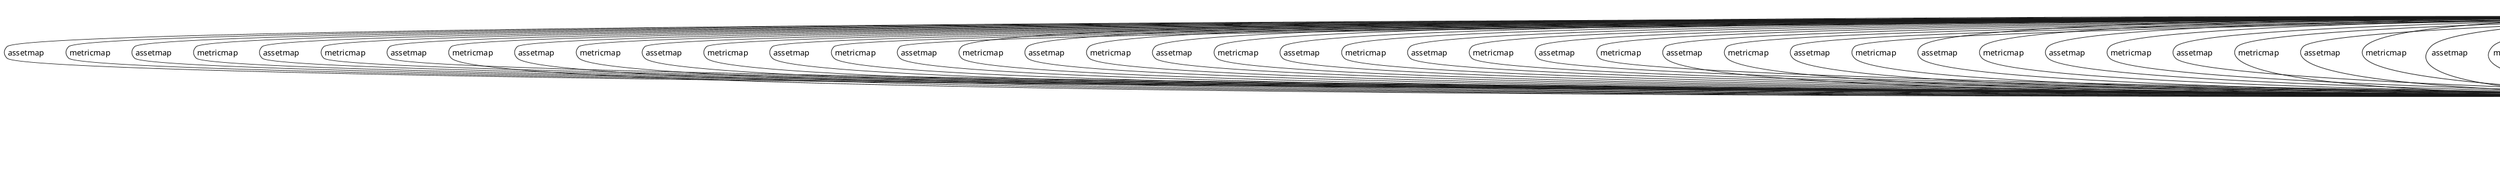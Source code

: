 @startuml

class "ResourceMap" as Model {
 string name

 
}

rectangle "ResourceInstanceType" as ResourceInstanceType #lightblue {
}

Model o--> "1" ResourceInstanceType : value




    rectangle "CloudType" as CloudType #lightgreen {
    }
    
        CloudType   *--> "n" Model : "assetmap"
    
    rectangle "CloudType" as CloudType #lightgreen {
    }
    
        CloudType   *--> "n" Model : "metricmap"
    
    rectangle "CloudType" as CloudType #lightgreen {
    }
    
        CloudType   *--> "n" Model : "assetmap"
    
    rectangle "CloudType" as CloudType #lightgreen {
    }
    
        CloudType   *--> "n" Model : "metricmap"
    
    rectangle "CloudType" as CloudType #lightgreen {
    }
    
        CloudType   *--> "n" Model : "assetmap"
    
    rectangle "CloudType" as CloudType #lightgreen {
    }
    
        CloudType   *--> "n" Model : "metricmap"
    
    rectangle "CloudType" as CloudType #lightgreen {
    }
    
        CloudType   *--> "n" Model : "assetmap"
    
    rectangle "CloudType" as CloudType #lightgreen {
    }
    
        CloudType   *--> "n" Model : "metricmap"
    
    rectangle "CloudType" as CloudType #lightgreen {
    }
    
        CloudType   *--> "n" Model : "assetmap"
    
    rectangle "CloudType" as CloudType #lightgreen {
    }
    
        CloudType   *--> "n" Model : "metricmap"
    
    rectangle "CloudType" as CloudType #lightgreen {
    }
    
        CloudType   *--> "n" Model : "assetmap"
    
    rectangle "CloudType" as CloudType #lightgreen {
    }
    
        CloudType   *--> "n" Model : "metricmap"
    
    rectangle "CloudType" as CloudType #lightgreen {
    }
    
        CloudType   *--> "n" Model : "assetmap"
    
    rectangle "CloudType" as CloudType #lightgreen {
    }
    
        CloudType   *--> "n" Model : "metricmap"
    
    rectangle "CloudType" as CloudType #lightgreen {
    }
    
        CloudType   *--> "n" Model : "assetmap"
    
    rectangle "CloudType" as CloudType #lightgreen {
    }
    
        CloudType   *--> "n" Model : "metricmap"
    
    rectangle "CloudType" as CloudType #lightgreen {
    }
    
        CloudType   *--> "n" Model : "assetmap"
    
    rectangle "CloudType" as CloudType #lightgreen {
    }
    
        CloudType   *--> "n" Model : "metricmap"
    
    rectangle "CloudType" as CloudType #lightgreen {
    }
    
        CloudType   *--> "n" Model : "assetmap"
    
    rectangle "CloudType" as CloudType #lightgreen {
    }
    
        CloudType   *--> "n" Model : "metricmap"
    
    rectangle "CloudType" as CloudType #lightgreen {
    }
    
        CloudType   *--> "n" Model : "assetmap"
    
    rectangle "CloudType" as CloudType #lightgreen {
    }
    
        CloudType   *--> "n" Model : "metricmap"
    
    rectangle "CloudType" as CloudType #lightgreen {
    }
    
        CloudType   *--> "n" Model : "assetmap"
    
    rectangle "CloudType" as CloudType #lightgreen {
    }
    
        CloudType   *--> "n" Model : "metricmap"
    
    rectangle "CloudType" as CloudType #lightgreen {
    }
    
        CloudType   *--> "n" Model : "assetmap"
    
    rectangle "CloudType" as CloudType #lightgreen {
    }
    
        CloudType   *--> "n" Model : "metricmap"
    
    rectangle "CloudType" as CloudType #lightgreen {
    }
    
        CloudType   *--> "n" Model : "assetmap"
    
    rectangle "CloudType" as CloudType #lightgreen {
    }
    
        CloudType   *--> "n" Model : "metricmap"
    
    rectangle "CloudType" as CloudType #lightgreen {
    }
    
        CloudType   *--> "n" Model : "assetmap"
    
    rectangle "CloudType" as CloudType #lightgreen {
    }
    
        CloudType   *--> "n" Model : "metricmap"
    
    rectangle "CloudType" as CloudType #lightgreen {
    }
    
        CloudType   *--> "n" Model : "assetmap"
    
    rectangle "CloudType" as CloudType #lightgreen {
    }
    
        CloudType   *--> "n" Model : "metricmap"
    
    rectangle "CloudType" as CloudType #lightgreen {
    }
    
        CloudType   *--> "n" Model : "assetmap"
    
    rectangle "CloudType" as CloudType #lightgreen {
    }
    
        CloudType   *--> "n" Model : "metricmap"
    
    rectangle "CloudType" as CloudType #lightgreen {
    }
    
        CloudType   *--> "n" Model : "assetmap"
    
    rectangle "CloudType" as CloudType #lightgreen {
    }
    
        CloudType   *--> "n" Model : "metricmap"
    
    rectangle "CloudType" as CloudType #lightgreen {
    }
    
        CloudType   *--> "n" Model : "assetmap"
    
    rectangle "CloudType" as CloudType #lightgreen {
    }
    
        CloudType   *--> "n" Model : "metricmap"
    
    rectangle "CloudType" as CloudType #lightgreen {
    }
    
        CloudType   *--> "n" Model : "assetmap"
    
    rectangle "CloudType" as CloudType #lightgreen {
    }
    
        CloudType   *--> "n" Model : "metricmap"
    
    rectangle "CloudType" as CloudType #lightgreen {
    }
    
        CloudType   *--> "n" Model : "assetmap"
    
    rectangle "CloudType" as CloudType #lightgreen {
    }
    
        CloudType   *--> "n" Model : "metricmap"
    
    rectangle "CloudType" as CloudType #lightgreen {
    }
    
        CloudType   *--> "n" Model : "assetmap"
    
    rectangle "CloudType" as CloudType #lightgreen {
    }
    
        CloudType   *--> "n" Model : "metricmap"
    
    rectangle "CloudType" as CloudType #lightgreen {
    }
    
        CloudType   *--> "n" Model : "assetmap"
    
    rectangle "CloudType" as CloudType #lightgreen {
    }
    
        CloudType   *--> "n" Model : "metricmap"
    
    rectangle "CloudType" as CloudType #lightgreen {
    }
    
        CloudType   *--> "n" Model : "assetmap"
    
    rectangle "CloudType" as CloudType #lightgreen {
    }
    
        CloudType   *--> "n" Model : "metricmap"
    
    rectangle "CloudType" as CloudType #lightgreen {
    }
    
        CloudType   *--> "n" Model : "assetmap"
    
    rectangle "CloudType" as CloudType #lightgreen {
    }
    
        CloudType   *--> "n" Model : "metricmap"
    
    rectangle "CloudType" as CloudType #lightgreen {
    }
    
        CloudType   *--> "n" Model : "assetmap"
    
    rectangle "CloudType" as CloudType #lightgreen {
    }
    
        CloudType   *--> "n" Model : "metricmap"
    
    rectangle "CloudType" as CloudType #lightgreen {
    }
    
        CloudType   *--> "n" Model : "assetmap"
    
    rectangle "CloudType" as CloudType #lightgreen {
    }
    
        CloudType   *--> "n" Model : "metricmap"
    
    rectangle "CloudType" as CloudType #lightgreen {
    }
    
        CloudType   *--> "n" Model : "assetmap"
    
    rectangle "CloudType" as CloudType #lightgreen {
    }
    
        CloudType   *--> "n" Model : "metricmap"
    
    rectangle "CloudType" as CloudType #lightgreen {
    }
    
        CloudType   *--> "n" Model : "assetmap"
    
    rectangle "CloudType" as CloudType #lightgreen {
    }
    
        CloudType   *--> "n" Model : "metricmap"
    
    rectangle "CloudType" as CloudType #lightgreen {
    }
    
        CloudType   *--> "n" Model : "assetmap"
    
    rectangle "CloudType" as CloudType #lightgreen {
    }
    
        CloudType   *--> "n" Model : "metricmap"
    
    rectangle "CloudType" as CloudType #lightgreen {
    }
    
        CloudType   *--> "n" Model : "assetmap"
    
    rectangle "CloudType" as CloudType #lightgreen {
    }
    
        CloudType   *--> "n" Model : "metricmap"
    
    rectangle "CloudType" as CloudType #lightgreen {
    }
    
        CloudType   *--> "n" Model : "assetmap"
    
    rectangle "CloudType" as CloudType #lightgreen {
    }
    
        CloudType   *--> "n" Model : "metricmap"
    
    rectangle "CloudType" as CloudType #lightgreen {
    }
    
        CloudType   *--> "n" Model : "assetmap"
    
    rectangle "CloudType" as CloudType #lightgreen {
    }
    
        CloudType   *--> "n" Model : "metricmap"
    
    rectangle "CloudType" as CloudType #lightgreen {
    }
    
        CloudType   *--> "n" Model : "assetmap"
    
    rectangle "CloudType" as CloudType #lightgreen {
    }
    
        CloudType   *--> "n" Model : "metricmap"
    
    rectangle "CloudType" as CloudType #lightgreen {
    }
    
        CloudType   *--> "n" Model : "assetmap"
    
    rectangle "CloudType" as CloudType #lightgreen {
    }
    
        CloudType   *--> "n" Model : "metricmap"
    
    rectangle "CloudType" as CloudType #lightgreen {
    }
    
        CloudType   *--> "n" Model : "assetmap"
    
    rectangle "CloudType" as CloudType #lightgreen {
    }
    
        CloudType   *--> "n" Model : "metricmap"
    
    rectangle "CloudType" as CloudType #lightgreen {
    }
    
        CloudType   *--> "n" Model : "assetmap"
    
    rectangle "CloudType" as CloudType #lightgreen {
    }
    
        CloudType   *--> "n" Model : "metricmap"
    
    rectangle "CloudType" as CloudType #lightgreen {
    }
    
        CloudType   *--> "n" Model : "assetmap"
    
    rectangle "CloudType" as CloudType #lightgreen {
    }
    
        CloudType   *--> "n" Model : "metricmap"
    
    rectangle "CloudType" as CloudType #lightgreen {
    }
    
        CloudType   *--> "n" Model : "assetmap"
    
    rectangle "CloudType" as CloudType #lightgreen {
    }
    
        CloudType   *--> "n" Model : "metricmap"
    
    rectangle "CloudType" as CloudType #lightgreen {
    }
    
        CloudType   *--> "n" Model : "assetmap"
    
    rectangle "CloudType" as CloudType #lightgreen {
    }
    
        CloudType   *--> "n" Model : "metricmap"
    
    rectangle "CloudType" as CloudType #lightgreen {
    }
    
        CloudType   *--> "n" Model : "assetmap"
    
    rectangle "CloudType" as CloudType #lightgreen {
    }
    
        CloudType   *--> "n" Model : "metricmap"
    
    rectangle "CloudType" as CloudType #lightgreen {
    }
    
        CloudType   *--> "n" Model : "assetmap"
    
    rectangle "CloudType" as CloudType #lightgreen {
    }
    
        CloudType   *--> "n" Model : "metricmap"
    
    rectangle "CloudType" as CloudType #lightgreen {
    }
    
        CloudType   *--> "n" Model : "assetmap"
    
    rectangle "CloudType" as CloudType #lightgreen {
    }
    
        CloudType   *--> "n" Model : "metricmap"
    
    rectangle "CloudType" as CloudType #lightgreen {
    }
    
        CloudType   *--> "n" Model : "assetmap"
    
    rectangle "CloudType" as CloudType #lightgreen {
    }
    
        CloudType   *--> "n" Model : "metricmap"
    

@enduml
